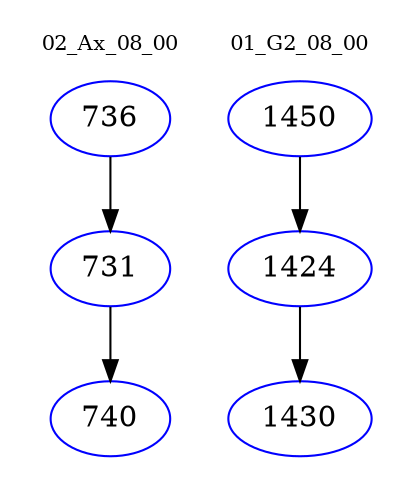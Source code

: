 digraph{
subgraph cluster_0 {
color = white
label = "02_Ax_08_00";
fontsize=10;
T0_736 [label="736", color="blue"]
T0_736 -> T0_731 [color="black"]
T0_731 [label="731", color="blue"]
T0_731 -> T0_740 [color="black"]
T0_740 [label="740", color="blue"]
}
subgraph cluster_1 {
color = white
label = "01_G2_08_00";
fontsize=10;
T1_1450 [label="1450", color="blue"]
T1_1450 -> T1_1424 [color="black"]
T1_1424 [label="1424", color="blue"]
T1_1424 -> T1_1430 [color="black"]
T1_1430 [label="1430", color="blue"]
}
}

